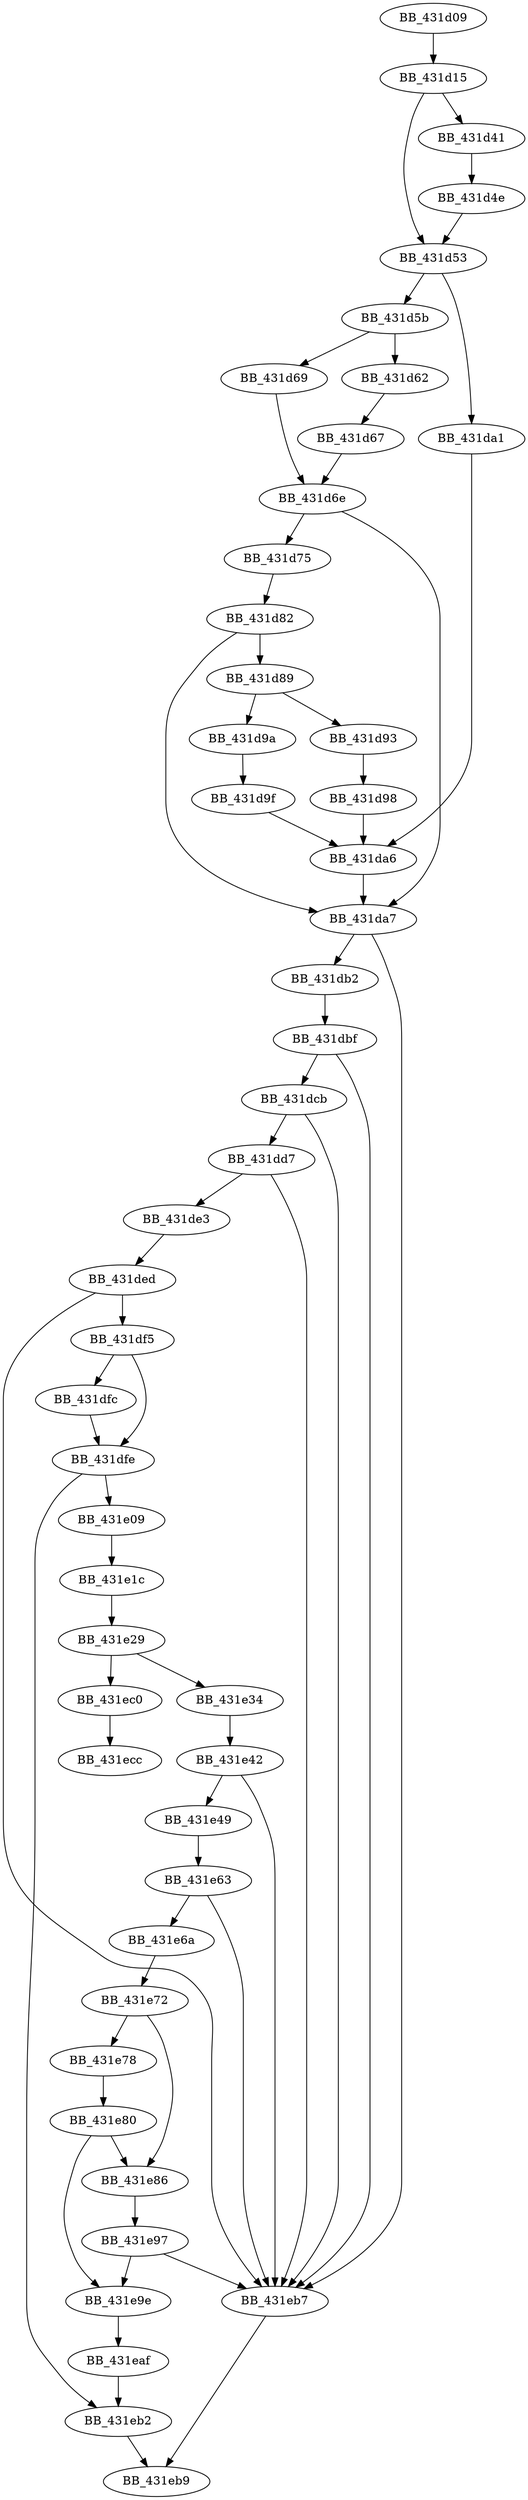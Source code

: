 DiGraph ___get_qualified_locale{
BB_431d09->BB_431d15
BB_431d15->BB_431d41
BB_431d15->BB_431d53
BB_431d41->BB_431d4e
BB_431d4e->BB_431d53
BB_431d53->BB_431d5b
BB_431d53->BB_431da1
BB_431d5b->BB_431d62
BB_431d5b->BB_431d69
BB_431d62->BB_431d67
BB_431d67->BB_431d6e
BB_431d69->BB_431d6e
BB_431d6e->BB_431d75
BB_431d6e->BB_431da7
BB_431d75->BB_431d82
BB_431d82->BB_431d89
BB_431d82->BB_431da7
BB_431d89->BB_431d93
BB_431d89->BB_431d9a
BB_431d93->BB_431d98
BB_431d98->BB_431da6
BB_431d9a->BB_431d9f
BB_431d9f->BB_431da6
BB_431da1->BB_431da6
BB_431da6->BB_431da7
BB_431da7->BB_431db2
BB_431da7->BB_431eb7
BB_431db2->BB_431dbf
BB_431dbf->BB_431dcb
BB_431dbf->BB_431eb7
BB_431dcb->BB_431dd7
BB_431dcb->BB_431eb7
BB_431dd7->BB_431de3
BB_431dd7->BB_431eb7
BB_431de3->BB_431ded
BB_431ded->BB_431df5
BB_431ded->BB_431eb7
BB_431df5->BB_431dfc
BB_431df5->BB_431dfe
BB_431dfc->BB_431dfe
BB_431dfe->BB_431e09
BB_431dfe->BB_431eb2
BB_431e09->BB_431e1c
BB_431e1c->BB_431e29
BB_431e29->BB_431e34
BB_431e29->BB_431ec0
BB_431e34->BB_431e42
BB_431e42->BB_431e49
BB_431e42->BB_431eb7
BB_431e49->BB_431e63
BB_431e63->BB_431e6a
BB_431e63->BB_431eb7
BB_431e6a->BB_431e72
BB_431e72->BB_431e78
BB_431e72->BB_431e86
BB_431e78->BB_431e80
BB_431e80->BB_431e86
BB_431e80->BB_431e9e
BB_431e86->BB_431e97
BB_431e97->BB_431e9e
BB_431e97->BB_431eb7
BB_431e9e->BB_431eaf
BB_431eaf->BB_431eb2
BB_431eb2->BB_431eb9
BB_431eb7->BB_431eb9
BB_431ec0->BB_431ecc
}
